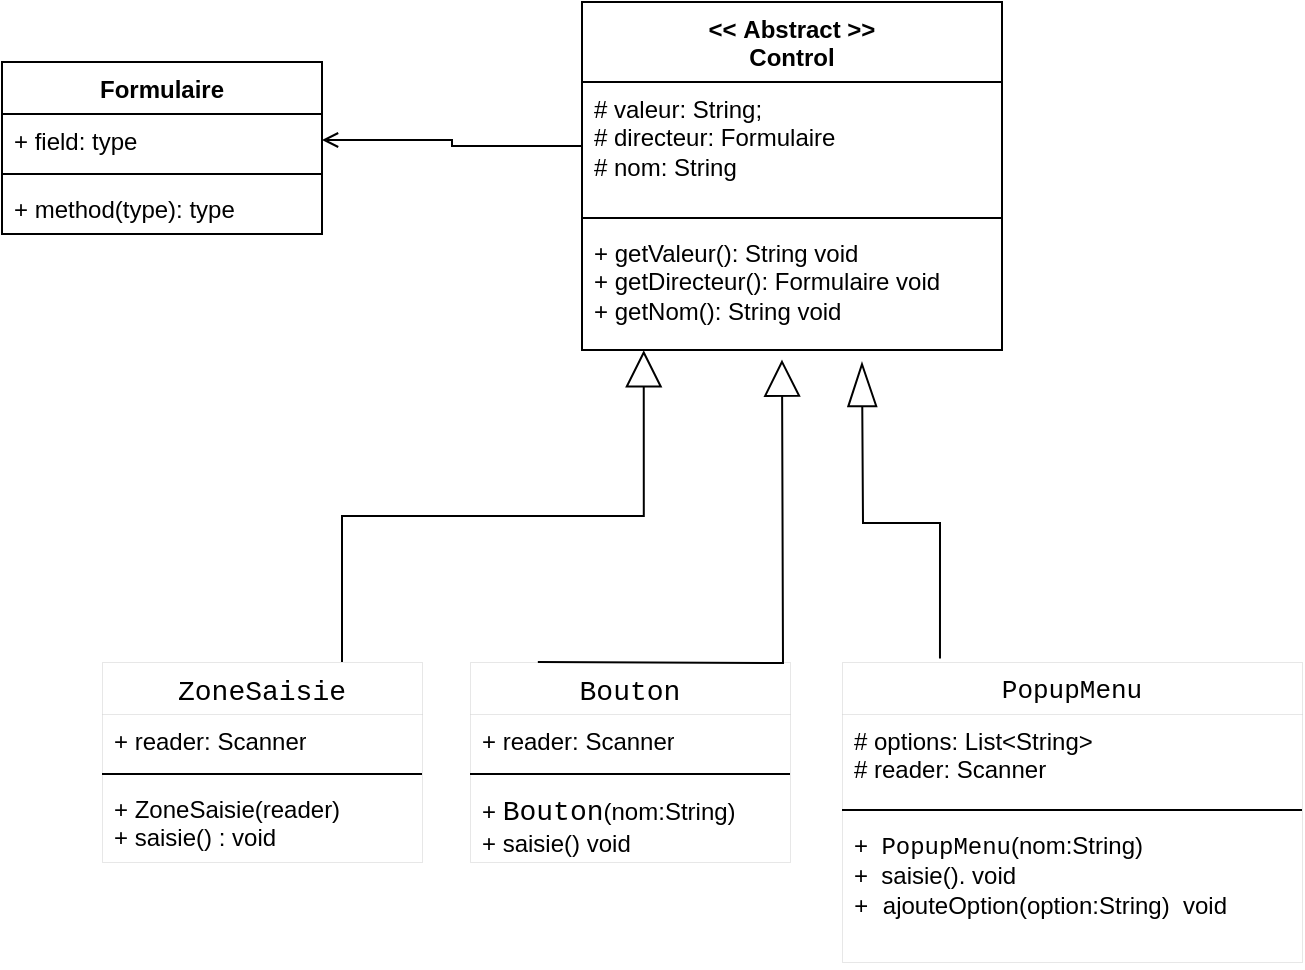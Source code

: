 <mxfile version="24.7.8">
  <diagram name="Page-1" id="jiay2-Gdk6Jb3cHSSNBI">
    <mxGraphModel dx="1041" dy="672" grid="1" gridSize="10" guides="1" tooltips="1" connect="1" arrows="1" fold="1" page="1" pageScale="1" pageWidth="827" pageHeight="1169" math="0" shadow="0">
      <root>
        <mxCell id="0" />
        <mxCell id="1" parent="0" />
        <mxCell id="oJcENl2pb20OilhTYxAR-1" value="&amp;lt;&amp;lt;&amp;nbsp;Abstract &amp;gt;&amp;gt;&lt;div&gt;Control&lt;/div&gt;" style="swimlane;fontStyle=1;align=center;verticalAlign=top;childLayout=stackLayout;horizontal=1;startSize=40;horizontalStack=0;resizeParent=1;resizeParentMax=0;resizeLast=0;collapsible=1;marginBottom=0;whiteSpace=wrap;html=1;" vertex="1" parent="1">
          <mxGeometry x="310" y="10" width="210" height="174" as="geometry" />
        </mxCell>
        <mxCell id="oJcENl2pb20OilhTYxAR-2" value="# valeur: String;&lt;div&gt;# directeur: Formulaire&lt;/div&gt;&lt;div&gt;# nom: String&lt;br&gt;&lt;div&gt;&lt;br&gt;&lt;/div&gt;&lt;/div&gt;" style="text;strokeColor=none;fillColor=none;align=left;verticalAlign=top;spacingLeft=4;spacingRight=4;overflow=hidden;rotatable=0;points=[[0,0.5],[1,0.5]];portConstraint=eastwest;whiteSpace=wrap;html=1;" vertex="1" parent="oJcENl2pb20OilhTYxAR-1">
          <mxGeometry y="40" width="210" height="64" as="geometry" />
        </mxCell>
        <mxCell id="oJcENl2pb20OilhTYxAR-3" value="" style="line;strokeWidth=1;fillColor=none;align=left;verticalAlign=middle;spacingTop=-1;spacingLeft=3;spacingRight=3;rotatable=0;labelPosition=right;points=[];portConstraint=eastwest;strokeColor=inherit;" vertex="1" parent="oJcENl2pb20OilhTYxAR-1">
          <mxGeometry y="104" width="210" height="8" as="geometry" />
        </mxCell>
        <mxCell id="oJcENl2pb20OilhTYxAR-4" value="+ getValeur(): String void&lt;div&gt;+ getDirecteur(): Formulaire void&lt;/div&gt;&lt;div&gt;+ getNom(): String void&lt;/div&gt;" style="text;strokeColor=none;fillColor=none;align=left;verticalAlign=top;spacingLeft=4;spacingRight=4;overflow=hidden;rotatable=0;points=[[0,0.5],[1,0.5]];portConstraint=eastwest;whiteSpace=wrap;html=1;" vertex="1" parent="oJcENl2pb20OilhTYxAR-1">
          <mxGeometry y="112" width="210" height="62" as="geometry" />
        </mxCell>
        <mxCell id="oJcENl2pb20OilhTYxAR-5" value="Formulaire" style="swimlane;fontStyle=1;align=center;verticalAlign=top;childLayout=stackLayout;horizontal=1;startSize=26;horizontalStack=0;resizeParent=1;resizeParentMax=0;resizeLast=0;collapsible=1;marginBottom=0;whiteSpace=wrap;html=1;" vertex="1" parent="1">
          <mxGeometry x="20" y="40" width="160" height="86" as="geometry" />
        </mxCell>
        <mxCell id="oJcENl2pb20OilhTYxAR-6" value="+ field: type" style="text;strokeColor=none;fillColor=none;align=left;verticalAlign=top;spacingLeft=4;spacingRight=4;overflow=hidden;rotatable=0;points=[[0,0.5],[1,0.5]];portConstraint=eastwest;whiteSpace=wrap;html=1;" vertex="1" parent="oJcENl2pb20OilhTYxAR-5">
          <mxGeometry y="26" width="160" height="26" as="geometry" />
        </mxCell>
        <mxCell id="oJcENl2pb20OilhTYxAR-7" value="" style="line;strokeWidth=1;fillColor=none;align=left;verticalAlign=middle;spacingTop=-1;spacingLeft=3;spacingRight=3;rotatable=0;labelPosition=right;points=[];portConstraint=eastwest;strokeColor=inherit;" vertex="1" parent="oJcENl2pb20OilhTYxAR-5">
          <mxGeometry y="52" width="160" height="8" as="geometry" />
        </mxCell>
        <mxCell id="oJcENl2pb20OilhTYxAR-8" value="+ method(type): type" style="text;strokeColor=none;fillColor=none;align=left;verticalAlign=top;spacingLeft=4;spacingRight=4;overflow=hidden;rotatable=0;points=[[0,0.5],[1,0.5]];portConstraint=eastwest;whiteSpace=wrap;html=1;" vertex="1" parent="oJcENl2pb20OilhTYxAR-5">
          <mxGeometry y="60" width="160" height="26" as="geometry" />
        </mxCell>
        <mxCell id="oJcENl2pb20OilhTYxAR-12" value="&lt;p style=&quot;margin: 0px; font-variant-numeric: normal; font-variant-east-asian: normal; font-variant-alternates: normal; font-size-adjust: none; font-kerning: auto; font-optical-sizing: auto; font-feature-settings: normal; font-variation-settings: normal; font-variant-position: normal; font-weight: 400; font-stretch: normal; font-size: 14px; line-height: normal; font-family: Courier; text-align: start;&quot; class=&quot;p1&quot;&gt;ZoneSaisie&lt;/p&gt;" style="swimlane;fontStyle=1;align=center;verticalAlign=top;childLayout=stackLayout;horizontal=1;startSize=26;horizontalStack=0;resizeParent=1;resizeParentMax=0;resizeLast=0;collapsible=1;marginBottom=0;whiteSpace=wrap;html=1;strokeWidth=0;fontSize=14;" vertex="1" parent="1">
          <mxGeometry x="70" y="340" width="160" height="100" as="geometry" />
        </mxCell>
        <mxCell id="oJcENl2pb20OilhTYxAR-13" value="+ reader: Scanner" style="text;strokeColor=none;fillColor=none;align=left;verticalAlign=top;spacingLeft=4;spacingRight=4;overflow=hidden;rotatable=0;points=[[0,0.5],[1,0.5]];portConstraint=eastwest;whiteSpace=wrap;html=1;" vertex="1" parent="oJcENl2pb20OilhTYxAR-12">
          <mxGeometry y="26" width="160" height="26" as="geometry" />
        </mxCell>
        <mxCell id="oJcENl2pb20OilhTYxAR-14" value="" style="line;strokeWidth=1;fillColor=none;align=left;verticalAlign=middle;spacingTop=-1;spacingLeft=3;spacingRight=3;rotatable=0;labelPosition=right;points=[];portConstraint=eastwest;strokeColor=inherit;" vertex="1" parent="oJcENl2pb20OilhTYxAR-12">
          <mxGeometry y="52" width="160" height="8" as="geometry" />
        </mxCell>
        <mxCell id="oJcENl2pb20OilhTYxAR-15" value="+ ZoneSaisie(reader)&lt;div&gt;+ saisie() : void&lt;/div&gt;" style="text;strokeColor=none;fillColor=none;align=left;verticalAlign=top;spacingLeft=4;spacingRight=4;overflow=hidden;rotatable=0;points=[[0,0.5],[1,0.5]];portConstraint=eastwest;whiteSpace=wrap;html=1;" vertex="1" parent="oJcENl2pb20OilhTYxAR-12">
          <mxGeometry y="60" width="160" height="40" as="geometry" />
        </mxCell>
        <mxCell id="oJcENl2pb20OilhTYxAR-17" value="&lt;p style=&quot;margin: 0px; font-variant-numeric: normal; font-variant-east-asian: normal; font-variant-alternates: normal; font-size-adjust: none; font-kerning: auto; font-optical-sizing: auto; font-feature-settings: normal; font-variation-settings: normal; font-variant-position: normal; font-weight: 400; font-stretch: normal; font-size: 14px; line-height: normal; font-family: Courier; text-align: start;&quot; class=&quot;p1&quot;&gt;Bouton&lt;/p&gt;" style="swimlane;fontStyle=1;align=center;verticalAlign=top;childLayout=stackLayout;horizontal=1;startSize=26;horizontalStack=0;resizeParent=1;resizeParentMax=0;resizeLast=0;collapsible=1;marginBottom=0;whiteSpace=wrap;html=1;strokeWidth=0;fontSize=14;" vertex="1" parent="1">
          <mxGeometry x="254" y="340" width="160" height="100" as="geometry" />
        </mxCell>
        <mxCell id="oJcENl2pb20OilhTYxAR-18" value="+ reader: Scanner" style="text;strokeColor=none;fillColor=none;align=left;verticalAlign=top;spacingLeft=4;spacingRight=4;overflow=hidden;rotatable=0;points=[[0,0.5],[1,0.5]];portConstraint=eastwest;whiteSpace=wrap;html=1;" vertex="1" parent="oJcENl2pb20OilhTYxAR-17">
          <mxGeometry y="26" width="160" height="26" as="geometry" />
        </mxCell>
        <mxCell id="oJcENl2pb20OilhTYxAR-19" value="" style="line;strokeWidth=1;fillColor=none;align=left;verticalAlign=middle;spacingTop=-1;spacingLeft=3;spacingRight=3;rotatable=0;labelPosition=right;points=[];portConstraint=eastwest;strokeColor=inherit;" vertex="1" parent="oJcENl2pb20OilhTYxAR-17">
          <mxGeometry y="52" width="160" height="8" as="geometry" />
        </mxCell>
        <mxCell id="oJcENl2pb20OilhTYxAR-20" value="+&amp;nbsp;&lt;span style=&quot;font-family: Courier; font-size: 14px;&quot;&gt;Bouton&lt;/span&gt;(nom:String)&lt;div&gt;+ saisie() void&lt;/div&gt;" style="text;strokeColor=none;fillColor=none;align=left;verticalAlign=top;spacingLeft=4;spacingRight=4;overflow=hidden;rotatable=0;points=[[0,0.5],[1,0.5]];portConstraint=eastwest;whiteSpace=wrap;html=1;" vertex="1" parent="oJcENl2pb20OilhTYxAR-17">
          <mxGeometry y="60" width="160" height="40" as="geometry" />
        </mxCell>
        <mxCell id="oJcENl2pb20OilhTYxAR-24" value="" style="endArrow=block;endSize=16;endFill=0;html=1;rounded=0;strokeColor=default;align=center;verticalAlign=middle;fontFamily=Helvetica;fontSize=11;fontColor=default;labelBackgroundColor=default;edgeStyle=orthogonalEdgeStyle;exitX=0.212;exitY=0.012;exitDx=0;exitDy=0;exitPerimeter=0;" edge="1" parent="1">
          <mxGeometry width="160" relative="1" as="geometry">
            <mxPoint x="287.92" y="340.0" as="sourcePoint" />
            <mxPoint x="410" y="188.8" as="targetPoint" />
          </mxGeometry>
        </mxCell>
        <mxCell id="oJcENl2pb20OilhTYxAR-31" style="edgeStyle=orthogonalEdgeStyle;shape=connector;rounded=0;orthogonalLoop=1;jettySize=auto;html=1;strokeColor=default;align=center;verticalAlign=middle;fontFamily=Helvetica;fontSize=11;fontColor=default;labelBackgroundColor=default;endArrow=blockThin;endFill=0;endSize=20;exitX=0.213;exitY=-0.012;exitDx=0;exitDy=0;exitPerimeter=0;" edge="1" parent="1" source="oJcENl2pb20OilhTYxAR-25">
          <mxGeometry relative="1" as="geometry">
            <mxPoint x="450" y="190" as="targetPoint" />
            <mxPoint x="600" y="300" as="sourcePoint" />
          </mxGeometry>
        </mxCell>
        <mxCell id="oJcENl2pb20OilhTYxAR-25" value="&lt;p style=&quot;margin: 0px; font-variant-numeric: normal; font-variant-east-asian: normal; font-variant-alternates: normal; font-size-adjust: none; font-kerning: auto; font-optical-sizing: auto; font-feature-settings: normal; font-variation-settings: normal; font-variant-position: normal; font-weight: 400; font-stretch: normal; font-size: 13px; line-height: normal; font-family: Courier; text-align: start;&quot; class=&quot;p1&quot;&gt;PopupMenu&lt;/p&gt;" style="swimlane;fontStyle=1;align=center;verticalAlign=top;childLayout=stackLayout;horizontal=1;startSize=26;horizontalStack=0;resizeParent=1;resizeParentMax=0;resizeLast=0;collapsible=1;marginBottom=0;whiteSpace=wrap;html=1;strokeWidth=0;fontSize=14;" vertex="1" parent="1">
          <mxGeometry x="440" y="340" width="230" height="150" as="geometry" />
        </mxCell>
        <mxCell id="oJcENl2pb20OilhTYxAR-26" value="# options: List&amp;lt;String&amp;gt;&lt;div&gt;# reader: Scanner&lt;/div&gt;" style="text;strokeColor=none;fillColor=none;align=left;verticalAlign=top;spacingLeft=4;spacingRight=4;overflow=hidden;rotatable=0;points=[[0,0.5],[1,0.5]];portConstraint=eastwest;whiteSpace=wrap;html=1;" vertex="1" parent="oJcENl2pb20OilhTYxAR-25">
          <mxGeometry y="26" width="230" height="44" as="geometry" />
        </mxCell>
        <mxCell id="oJcENl2pb20OilhTYxAR-27" value="" style="line;strokeWidth=1;fillColor=none;align=left;verticalAlign=middle;spacingTop=-1;spacingLeft=3;spacingRight=3;rotatable=0;labelPosition=right;points=[];portConstraint=eastwest;strokeColor=inherit;" vertex="1" parent="oJcENl2pb20OilhTYxAR-25">
          <mxGeometry y="70" width="230" height="8" as="geometry" />
        </mxCell>
        <mxCell id="oJcENl2pb20OilhTYxAR-28" value="&lt;font style=&quot;font-size: 12px;&quot;&gt;+&amp;nbsp;&amp;nbsp;&lt;span style=&quot;font-family: Courier;&quot;&gt;PopupMenu&lt;/span&gt;(nom:String)&lt;/font&gt;&lt;div&gt;&lt;font style=&quot;font-size: 12px;&quot;&gt;+&amp;nbsp; saisie(). void&lt;/font&gt;&lt;/div&gt;&lt;div&gt;&lt;p style=&quot;margin: 0px; font-variant-numeric: normal; font-variant-east-asian: normal; font-variant-alternates: normal; font-size-adjust: none; font-kerning: auto; font-optical-sizing: auto; font-feature-settings: normal; font-variation-settings: normal; font-variant-position: normal; font-stretch: normal; line-height: normal;&quot; class=&quot;p1&quot;&gt;&lt;font style=&quot;font-size: 12px;&quot;&gt;&lt;font face=&quot;Courier&quot;&gt;+&amp;nbsp;&lt;/font&gt;&lt;/font&gt;&lt;span style=&quot;background-color: initial;&quot;&gt;ajouteOption(option:String)&amp;nbsp; void&lt;/span&gt;&lt;/p&gt;&lt;/div&gt;" style="text;strokeColor=none;fillColor=none;align=left;verticalAlign=top;spacingLeft=4;spacingRight=4;overflow=hidden;rotatable=0;points=[[0,0.5],[1,0.5]];portConstraint=eastwest;whiteSpace=wrap;html=1;" vertex="1" parent="oJcENl2pb20OilhTYxAR-25">
          <mxGeometry y="78" width="230" height="72" as="geometry" />
        </mxCell>
        <mxCell id="oJcENl2pb20OilhTYxAR-34" style="edgeStyle=orthogonalEdgeStyle;shape=connector;rounded=0;orthogonalLoop=1;jettySize=auto;html=1;exitX=0;exitY=0.5;exitDx=0;exitDy=0;entryX=1;entryY=0.5;entryDx=0;entryDy=0;strokeColor=default;align=center;verticalAlign=middle;fontFamily=Helvetica;fontSize=11;fontColor=default;labelBackgroundColor=default;endArrow=open;endFill=0;" edge="1" parent="1" source="oJcENl2pb20OilhTYxAR-2" target="oJcENl2pb20OilhTYxAR-6">
          <mxGeometry relative="1" as="geometry" />
        </mxCell>
        <mxCell id="oJcENl2pb20OilhTYxAR-35" style="edgeStyle=orthogonalEdgeStyle;shape=connector;rounded=0;orthogonalLoop=1;jettySize=auto;html=1;exitX=0.75;exitY=0;exitDx=0;exitDy=0;entryX=0.147;entryY=1.002;entryDx=0;entryDy=0;entryPerimeter=0;strokeColor=default;align=center;verticalAlign=middle;fontFamily=Helvetica;fontSize=11;fontColor=default;labelBackgroundColor=default;endArrow=block;endFill=0;strokeWidth=1;endSize=16;" edge="1" parent="1" source="oJcENl2pb20OilhTYxAR-12" target="oJcENl2pb20OilhTYxAR-4">
          <mxGeometry relative="1" as="geometry" />
        </mxCell>
      </root>
    </mxGraphModel>
  </diagram>
</mxfile>
